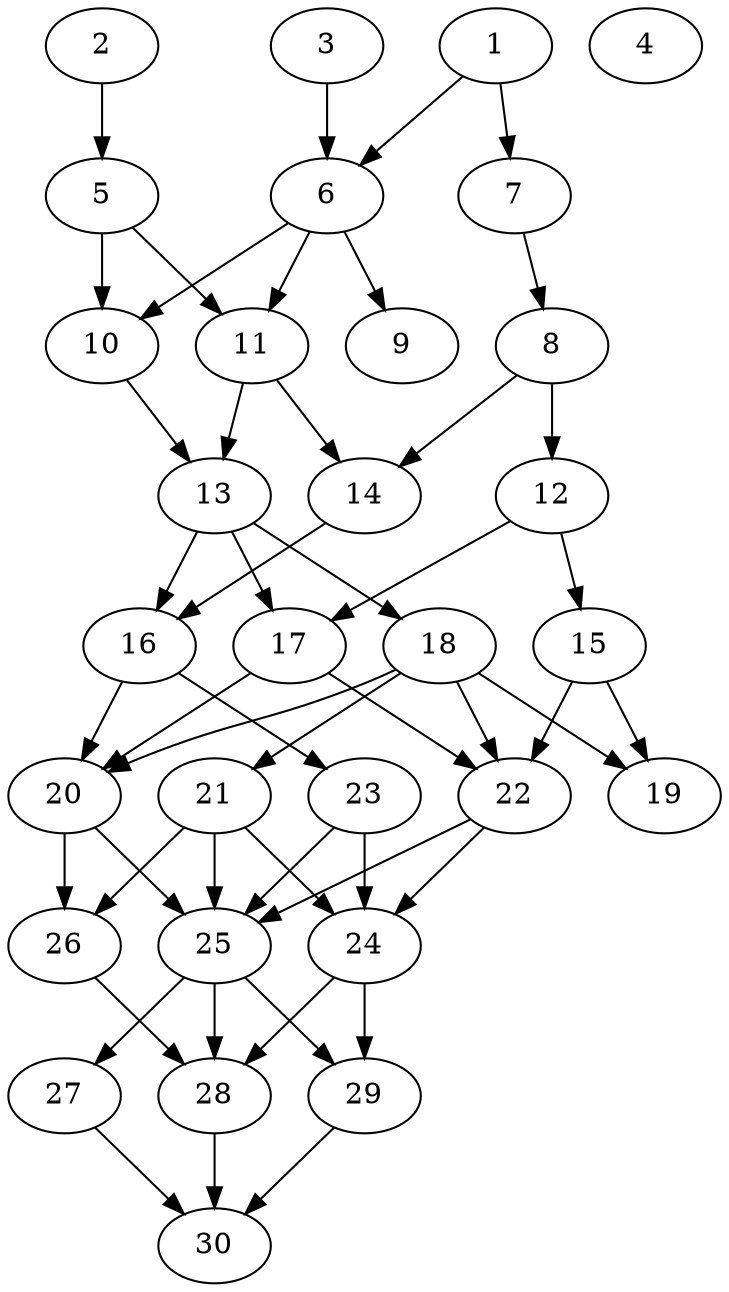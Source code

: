 // DAG automatically generated by daggen at Thu Oct  3 14:04:18 2019
// ./daggen --dot -n 30 --ccr 0.5 --fat 0.5 --regular 0.7 --density 0.7 --mindata 5242880 --maxdata 52428800 
digraph G {
  1 [size="39084032", alpha="0.18", expect_size="19542016"] 
  1 -> 6 [size ="19542016"]
  1 -> 7 [size ="19542016"]
  2 [size="40777728", alpha="0.11", expect_size="20388864"] 
  2 -> 5 [size ="20388864"]
  3 [size="34684928", alpha="0.10", expect_size="17342464"] 
  3 -> 6 [size ="17342464"]
  4 [size="45576192", alpha="0.05", expect_size="22788096"] 
  5 [size="38264832", alpha="0.13", expect_size="19132416"] 
  5 -> 10 [size ="19132416"]
  5 -> 11 [size ="19132416"]
  6 [size="81754112", alpha="0.19", expect_size="40877056"] 
  6 -> 9 [size ="40877056"]
  6 -> 10 [size ="40877056"]
  6 -> 11 [size ="40877056"]
  7 [size="37281792", alpha="0.09", expect_size="18640896"] 
  7 -> 8 [size ="18640896"]
  8 [size="85260288", alpha="0.12", expect_size="42630144"] 
  8 -> 12 [size ="42630144"]
  8 -> 14 [size ="42630144"]
  9 [size="36247552", alpha="0.00", expect_size="18123776"] 
  10 [size="15032320", alpha="0.00", expect_size="7516160"] 
  10 -> 13 [size ="7516160"]
  11 [size="19603456", alpha="0.01", expect_size="9801728"] 
  11 -> 13 [size ="9801728"]
  11 -> 14 [size ="9801728"]
  12 [size="10528768", alpha="0.08", expect_size="5264384"] 
  12 -> 15 [size ="5264384"]
  12 -> 17 [size ="5264384"]
  13 [size="60530688", alpha="0.00", expect_size="30265344"] 
  13 -> 16 [size ="30265344"]
  13 -> 17 [size ="30265344"]
  13 -> 18 [size ="30265344"]
  14 [size="11614208", alpha="0.11", expect_size="5807104"] 
  14 -> 16 [size ="5807104"]
  15 [size="34684928", alpha="0.01", expect_size="17342464"] 
  15 -> 19 [size ="17342464"]
  15 -> 22 [size ="17342464"]
  16 [size="97255424", alpha="0.00", expect_size="48627712"] 
  16 -> 20 [size ="48627712"]
  16 -> 23 [size ="48627712"]
  17 [size="94879744", alpha="0.17", expect_size="47439872"] 
  17 -> 20 [size ="47439872"]
  17 -> 22 [size ="47439872"]
  18 [size="44208128", alpha="0.00", expect_size="22104064"] 
  18 -> 19 [size ="22104064"]
  18 -> 20 [size ="22104064"]
  18 -> 21 [size ="22104064"]
  18 -> 22 [size ="22104064"]
  19 [size="102297600", alpha="0.07", expect_size="51148800"] 
  20 [size="102500352", alpha="0.14", expect_size="51250176"] 
  20 -> 25 [size ="51250176"]
  20 -> 26 [size ="51250176"]
  21 [size="104464384", alpha="0.07", expect_size="52232192"] 
  21 -> 24 [size ="52232192"]
  21 -> 25 [size ="52232192"]
  21 -> 26 [size ="52232192"]
  22 [size="16168960", alpha="0.06", expect_size="8084480"] 
  22 -> 24 [size ="8084480"]
  22 -> 25 [size ="8084480"]
  23 [size="51634176", alpha="0.11", expect_size="25817088"] 
  23 -> 24 [size ="25817088"]
  23 -> 25 [size ="25817088"]
  24 [size="53841920", alpha="0.03", expect_size="26920960"] 
  24 -> 28 [size ="26920960"]
  24 -> 29 [size ="26920960"]
  25 [size="12515328", alpha="0.01", expect_size="6257664"] 
  25 -> 27 [size ="6257664"]
  25 -> 28 [size ="6257664"]
  25 -> 29 [size ="6257664"]
  26 [size="17000448", alpha="0.14", expect_size="8500224"] 
  26 -> 28 [size ="8500224"]
  27 [size="17721344", alpha="0.13", expect_size="8860672"] 
  27 -> 30 [size ="8860672"]
  28 [size="97024000", alpha="0.07", expect_size="48512000"] 
  28 -> 30 [size ="48512000"]
  29 [size="97927168", alpha="0.07", expect_size="48963584"] 
  29 -> 30 [size ="48963584"]
  30 [size="34963456", alpha="0.08", expect_size="17481728"] 
}
